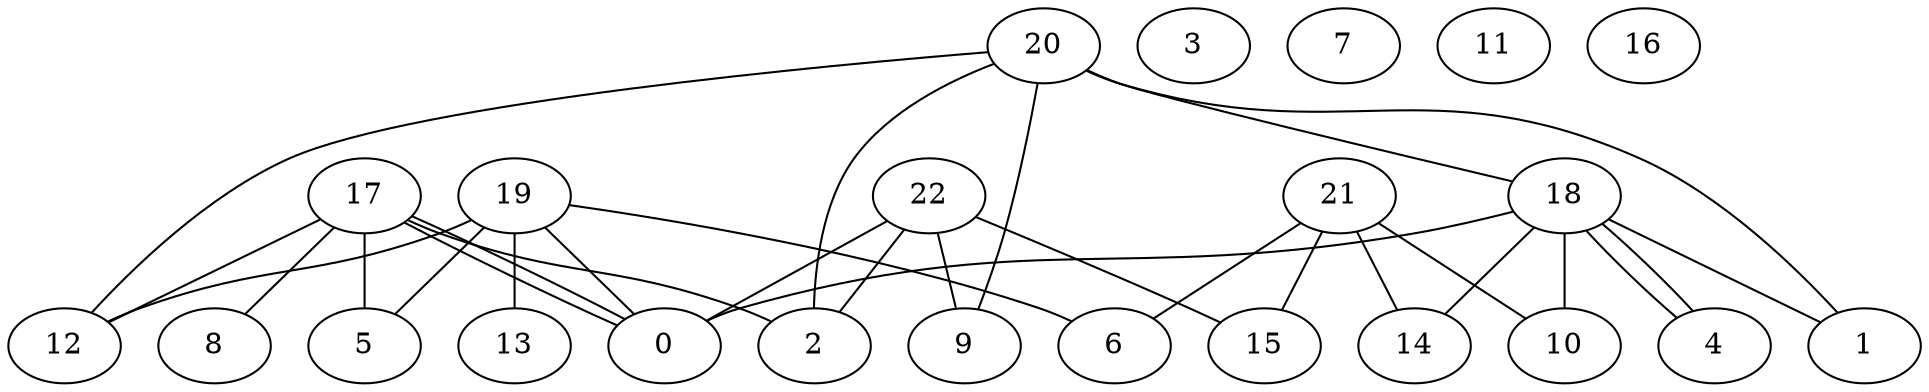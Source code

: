 graph G {
0;
1;
2;
3;
4;
5;
6;
7;
8;
9;
10;
11;
12;
13;
14;
15;
16;
17;
18;
19;
20;
21;
22;
22--0 ;
22--9 ;
22--2 ;
22--15 ;
21--14 ;
21--6 ;
21--15 ;
21--10 ;
20--18 ;
20--9 ;
20--1 ;
20--2 ;
20--12 ;
19--13 ;
19--5 ;
19--12 ;
19--6 ;
19--0 ;
18--10 ;
18--14 ;
18--4 ;
18--4 ;
18--1 ;
18--0 ;
17--2 ;
17--8 ;
17--12 ;
17--0 ;
17--5 ;
17--0 ;
}
